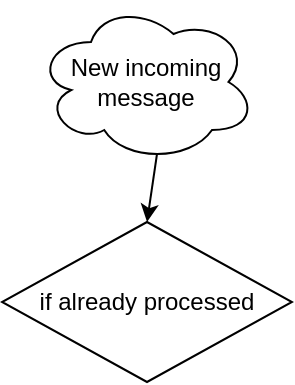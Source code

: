 <mxfile version="20.5.3" type="github">
  <diagram id="Ttgx1MsBNz1i2wVF5Fhu" name="Page-1">
    <mxGraphModel dx="1038" dy="652" grid="1" gridSize="10" guides="1" tooltips="1" connect="1" arrows="1" fold="1" page="1" pageScale="1" pageWidth="850" pageHeight="1100" math="0" shadow="0">
      <root>
        <mxCell id="0" />
        <mxCell id="1" parent="0" />
        <mxCell id="Y4LHihzrcTk4XJ-8Ax3h-1" value="New incoming message" style="ellipse;shape=cloud;whiteSpace=wrap;html=1;" vertex="1" parent="1">
          <mxGeometry x="370" y="30" width="110" height="80" as="geometry" />
        </mxCell>
        <mxCell id="Y4LHihzrcTk4XJ-8Ax3h-3" value="if already processed" style="rhombus;whiteSpace=wrap;html=1;" vertex="1" parent="1">
          <mxGeometry x="353" y="140" width="145" height="80" as="geometry" />
        </mxCell>
        <mxCell id="Y4LHihzrcTk4XJ-8Ax3h-4" value="" style="endArrow=classic;html=1;rounded=0;exitX=0.55;exitY=0.95;exitDx=0;exitDy=0;exitPerimeter=0;entryX=0.5;entryY=0;entryDx=0;entryDy=0;" edge="1" parent="1" source="Y4LHihzrcTk4XJ-8Ax3h-1" target="Y4LHihzrcTk4XJ-8Ax3h-3">
          <mxGeometry width="50" height="50" relative="1" as="geometry">
            <mxPoint x="400" y="370" as="sourcePoint" />
            <mxPoint x="450" y="320" as="targetPoint" />
          </mxGeometry>
        </mxCell>
      </root>
    </mxGraphModel>
  </diagram>
</mxfile>
